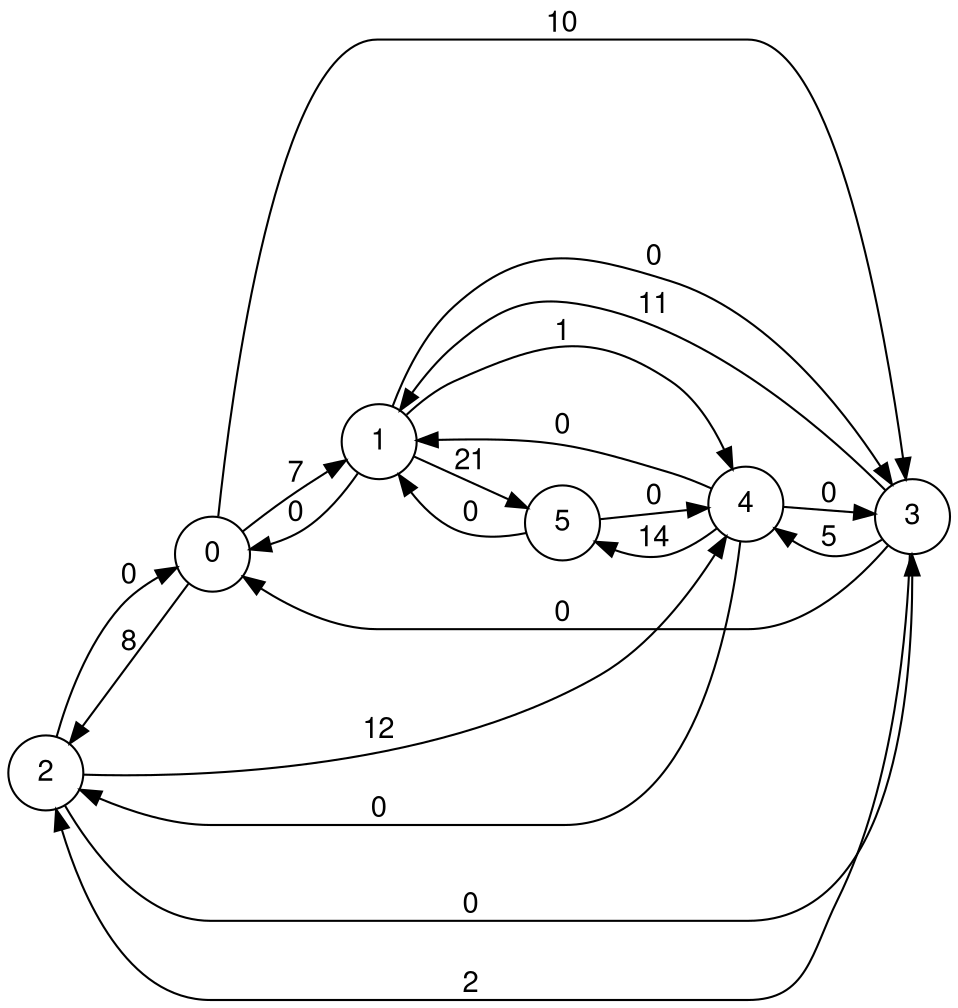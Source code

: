 digraph finite_state_machine { 

  fontname="Helvetica,Arial,sans-serif" 

  node [fontname="Helvetica,Arial,sans-serif"] 

  edge [fontname="Helvetica,Arial,sans-serif"] 

  rankdir=LR 
;
  node [shape = circle]; 

 2 -> 0 [label = "0"]

 2 -> 3 [label = "0"]

 2 -> 4 [label = "12"]

 3 -> 0 [label = "0"]

 3 -> 1 [label = "11"]

 3 -> 2 [label = "2"]

 3 -> 4 [label = "5"]

 1 -> 0 [label = "0"]

 1 -> 3 [label = "0"]

 1 -> 5 [label = "21"]

 1 -> 4 [label = "1"]

 4 -> 2 [label = "0"]

 4 -> 3 [label = "0"]

 4 -> 1 [label = "0"]

 4 -> 5 [label = "14"]

 5 -> 1 [label = "0"]

 5 -> 4 [label = "0"]

 0 -> 1 [label = "7"]

 0 -> 3 [label = "10"]

 0 -> 2 [label = "8"]

}
